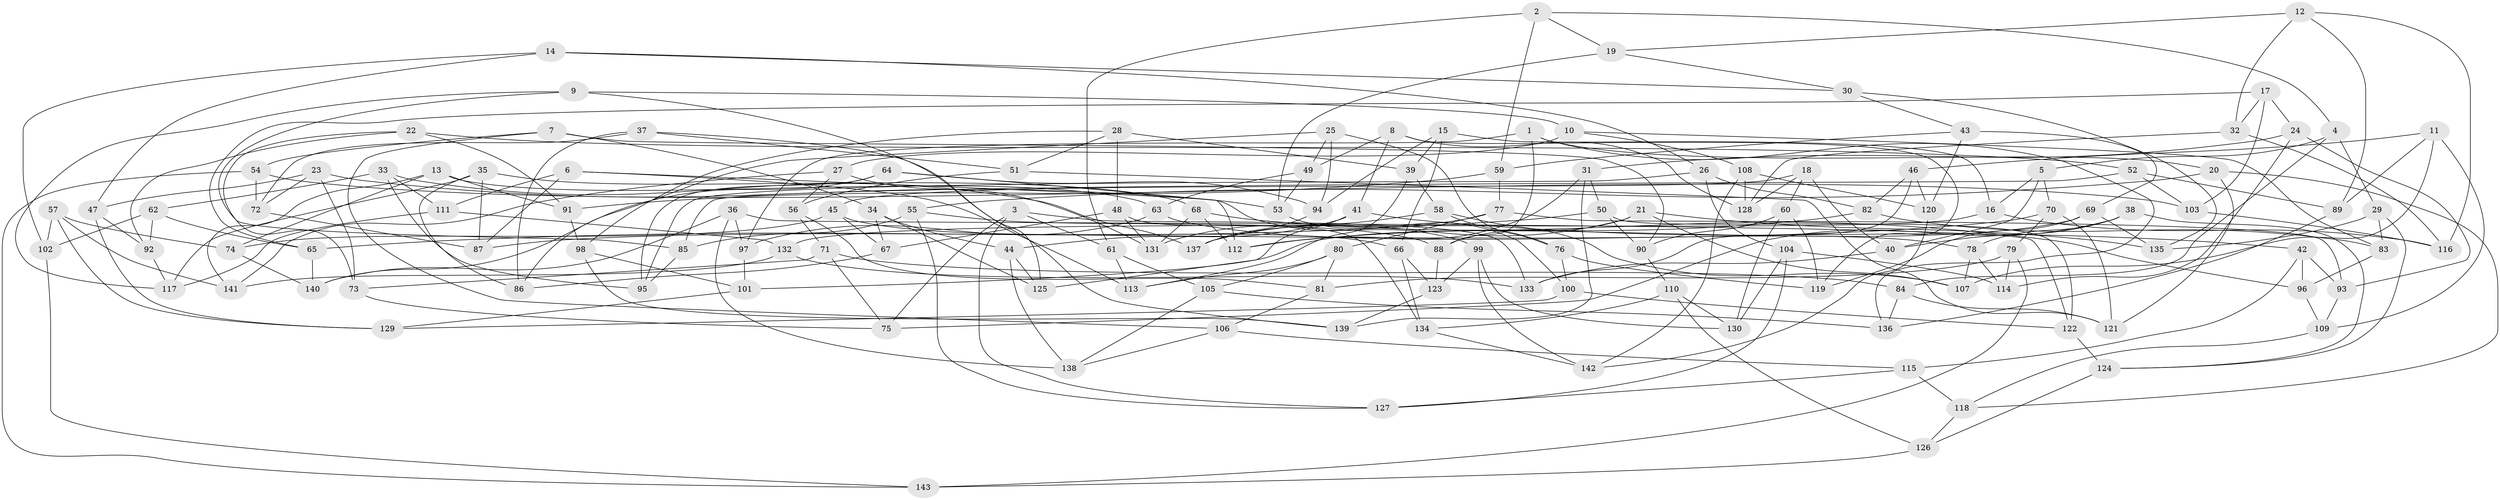 // Generated by graph-tools (version 1.1) at 2025/27/03/09/25 03:27:02]
// undirected, 143 vertices, 286 edges
graph export_dot {
graph [start="1"]
  node [color=gray90,style=filled];
  1;
  2;
  3;
  4;
  5;
  6;
  7;
  8;
  9;
  10;
  11;
  12;
  13;
  14;
  15;
  16;
  17;
  18;
  19;
  20;
  21;
  22;
  23;
  24;
  25;
  26;
  27;
  28;
  29;
  30;
  31;
  32;
  33;
  34;
  35;
  36;
  37;
  38;
  39;
  40;
  41;
  42;
  43;
  44;
  45;
  46;
  47;
  48;
  49;
  50;
  51;
  52;
  53;
  54;
  55;
  56;
  57;
  58;
  59;
  60;
  61;
  62;
  63;
  64;
  65;
  66;
  67;
  68;
  69;
  70;
  71;
  72;
  73;
  74;
  75;
  76;
  77;
  78;
  79;
  80;
  81;
  82;
  83;
  84;
  85;
  86;
  87;
  88;
  89;
  90;
  91;
  92;
  93;
  94;
  95;
  96;
  97;
  98;
  99;
  100;
  101;
  102;
  103;
  104;
  105;
  106;
  107;
  108;
  109;
  110;
  111;
  112;
  113;
  114;
  115;
  116;
  117;
  118;
  119;
  120;
  121;
  122;
  123;
  124;
  125;
  126;
  127;
  128;
  129;
  130;
  131;
  132;
  133;
  134;
  135;
  136;
  137;
  138;
  139;
  140;
  141;
  142;
  143;
  1 -- 136;
  1 -- 20;
  1 -- 97;
  1 -- 88;
  2 -- 61;
  2 -- 59;
  2 -- 19;
  2 -- 4;
  3 -- 75;
  3 -- 127;
  3 -- 61;
  3 -- 133;
  4 -- 29;
  4 -- 84;
  4 -- 5;
  5 -- 16;
  5 -- 70;
  5 -- 40;
  6 -- 111;
  6 -- 113;
  6 -- 99;
  6 -- 87;
  7 -- 106;
  7 -- 90;
  7 -- 34;
  7 -- 54;
  8 -- 119;
  8 -- 49;
  8 -- 128;
  8 -- 41;
  9 -- 125;
  9 -- 85;
  9 -- 117;
  9 -- 10;
  10 -- 27;
  10 -- 108;
  10 -- 83;
  11 -- 89;
  11 -- 109;
  11 -- 107;
  11 -- 46;
  12 -- 32;
  12 -- 116;
  12 -- 89;
  12 -- 19;
  13 -- 141;
  13 -- 91;
  13 -- 63;
  13 -- 74;
  14 -- 47;
  14 -- 102;
  14 -- 26;
  14 -- 30;
  15 -- 66;
  15 -- 94;
  15 -- 16;
  15 -- 39;
  16 -- 116;
  16 -- 132;
  17 -- 65;
  17 -- 24;
  17 -- 32;
  17 -- 103;
  18 -- 40;
  18 -- 45;
  18 -- 128;
  18 -- 60;
  19 -- 53;
  19 -- 30;
  20 -- 118;
  20 -- 121;
  20 -- 55;
  21 -- 137;
  21 -- 107;
  21 -- 88;
  21 -- 135;
  22 -- 92;
  22 -- 73;
  22 -- 52;
  22 -- 91;
  23 -- 53;
  23 -- 73;
  23 -- 72;
  23 -- 47;
  24 -- 114;
  24 -- 31;
  24 -- 93;
  25 -- 49;
  25 -- 86;
  25 -- 76;
  25 -- 94;
  26 -- 82;
  26 -- 95;
  26 -- 104;
  27 -- 56;
  27 -- 131;
  27 -- 141;
  28 -- 48;
  28 -- 39;
  28 -- 51;
  28 -- 98;
  29 -- 124;
  29 -- 135;
  29 -- 83;
  30 -- 43;
  30 -- 135;
  31 -- 50;
  31 -- 139;
  31 -- 112;
  32 -- 116;
  32 -- 128;
  33 -- 62;
  33 -- 137;
  33 -- 111;
  33 -- 95;
  34 -- 44;
  34 -- 125;
  34 -- 67;
  35 -- 87;
  35 -- 117;
  35 -- 68;
  35 -- 86;
  36 -- 97;
  36 -- 140;
  36 -- 138;
  36 -- 122;
  37 -- 51;
  37 -- 86;
  37 -- 139;
  37 -- 72;
  38 -- 75;
  38 -- 40;
  38 -- 78;
  38 -- 124;
  39 -- 113;
  39 -- 58;
  40 -- 133;
  41 -- 42;
  41 -- 44;
  41 -- 125;
  42 -- 93;
  42 -- 115;
  42 -- 96;
  43 -- 59;
  43 -- 120;
  43 -- 69;
  44 -- 125;
  44 -- 138;
  45 -- 66;
  45 -- 67;
  45 -- 74;
  46 -- 82;
  46 -- 120;
  46 -- 133;
  47 -- 92;
  47 -- 129;
  48 -- 67;
  48 -- 131;
  48 -- 134;
  49 -- 63;
  49 -- 53;
  50 -- 65;
  50 -- 90;
  50 -- 122;
  51 -- 56;
  51 -- 121;
  52 -- 103;
  52 -- 89;
  52 -- 85;
  53 -- 100;
  54 -- 72;
  54 -- 143;
  54 -- 103;
  55 -- 85;
  55 -- 88;
  55 -- 127;
  56 -- 71;
  56 -- 81;
  57 -- 102;
  57 -- 74;
  57 -- 141;
  57 -- 129;
  58 -- 131;
  58 -- 107;
  58 -- 76;
  59 -- 91;
  59 -- 77;
  60 -- 119;
  60 -- 90;
  60 -- 130;
  61 -- 105;
  61 -- 113;
  62 -- 65;
  62 -- 92;
  62 -- 102;
  63 -- 78;
  63 -- 97;
  64 -- 94;
  64 -- 140;
  64 -- 95;
  64 -- 112;
  65 -- 140;
  66 -- 123;
  66 -- 134;
  67 -- 86;
  68 -- 96;
  68 -- 131;
  68 -- 112;
  69 -- 119;
  69 -- 135;
  69 -- 101;
  70 -- 121;
  70 -- 79;
  70 -- 87;
  71 -- 84;
  71 -- 73;
  71 -- 75;
  72 -- 87;
  73 -- 75;
  74 -- 140;
  76 -- 100;
  76 -- 119;
  77 -- 93;
  77 -- 137;
  77 -- 80;
  78 -- 114;
  78 -- 107;
  79 -- 143;
  79 -- 114;
  79 -- 81;
  80 -- 81;
  80 -- 105;
  80 -- 113;
  81 -- 106;
  82 -- 112;
  82 -- 83;
  83 -- 96;
  84 -- 121;
  84 -- 136;
  85 -- 95;
  88 -- 123;
  89 -- 136;
  90 -- 110;
  91 -- 98;
  92 -- 117;
  93 -- 109;
  94 -- 137;
  96 -- 109;
  97 -- 101;
  98 -- 101;
  98 -- 139;
  99 -- 123;
  99 -- 142;
  99 -- 130;
  100 -- 129;
  100 -- 122;
  101 -- 129;
  102 -- 143;
  103 -- 116;
  104 -- 127;
  104 -- 114;
  104 -- 130;
  105 -- 136;
  105 -- 138;
  106 -- 138;
  106 -- 115;
  108 -- 120;
  108 -- 142;
  108 -- 128;
  109 -- 118;
  110 -- 130;
  110 -- 126;
  110 -- 134;
  111 -- 132;
  111 -- 117;
  115 -- 127;
  115 -- 118;
  118 -- 126;
  120 -- 142;
  122 -- 124;
  123 -- 139;
  124 -- 126;
  126 -- 143;
  132 -- 133;
  132 -- 141;
  134 -- 142;
}
